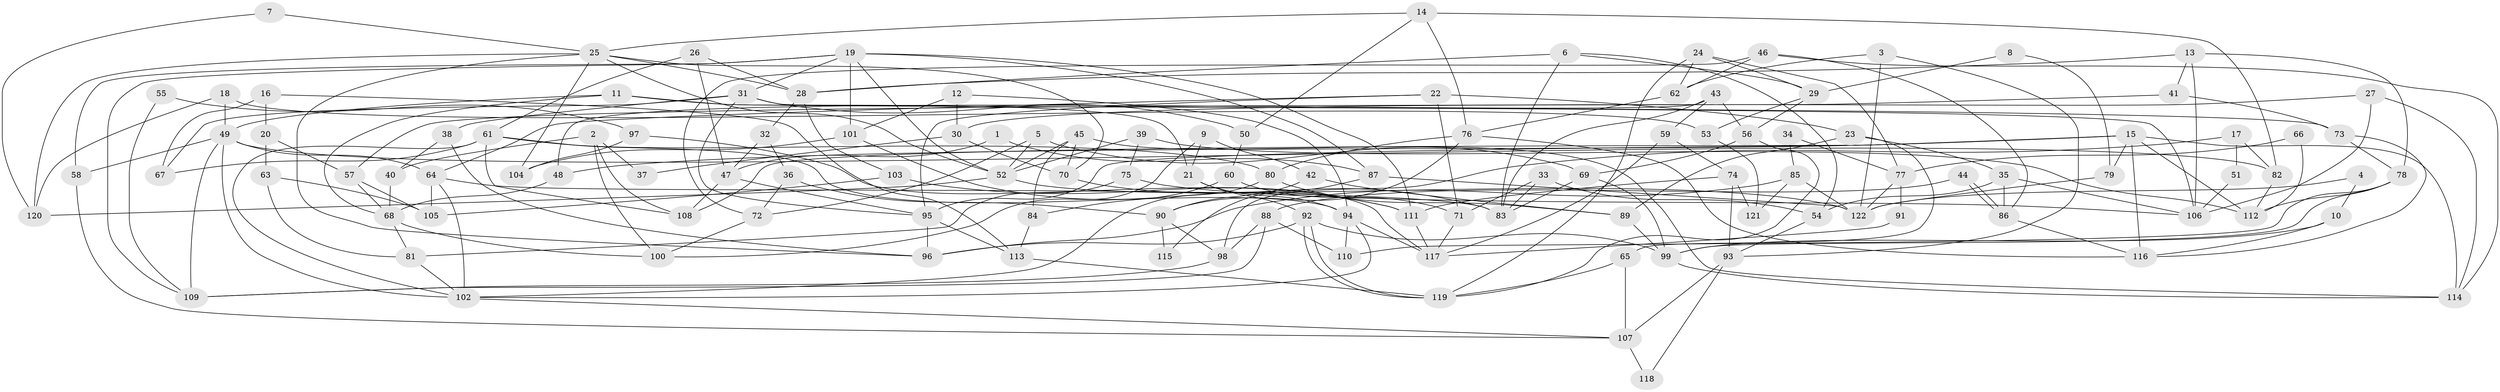 // coarse degree distribution, {3: 0.2558139534883721, 8: 0.03488372093023256, 4: 0.26744186046511625, 6: 0.10465116279069768, 7: 0.06976744186046512, 12: 0.011627906976744186, 11: 0.023255813953488372, 2: 0.11627906976744186, 16: 0.011627906976744186, 5: 0.09302325581395349, 10: 0.011627906976744186}
// Generated by graph-tools (version 1.1) at 2025/50/03/04/25 22:50:59]
// undirected, 122 vertices, 244 edges
graph export_dot {
  node [color=gray90,style=filled];
  1;
  2;
  3;
  4;
  5;
  6;
  7;
  8;
  9;
  10;
  11;
  12;
  13;
  14;
  15;
  16;
  17;
  18;
  19;
  20;
  21;
  22;
  23;
  24;
  25;
  26;
  27;
  28;
  29;
  30;
  31;
  32;
  33;
  34;
  35;
  36;
  37;
  38;
  39;
  40;
  41;
  42;
  43;
  44;
  45;
  46;
  47;
  48;
  49;
  50;
  51;
  52;
  53;
  54;
  55;
  56;
  57;
  58;
  59;
  60;
  61;
  62;
  63;
  64;
  65;
  66;
  67;
  68;
  69;
  70;
  71;
  72;
  73;
  74;
  75;
  76;
  77;
  78;
  79;
  80;
  81;
  82;
  83;
  84;
  85;
  86;
  87;
  88;
  89;
  90;
  91;
  92;
  93;
  94;
  95;
  96;
  97;
  98;
  99;
  100;
  101;
  102;
  103;
  104;
  105;
  106;
  107;
  108;
  109;
  110;
  111;
  112;
  113;
  114;
  115;
  116;
  117;
  118;
  119;
  120;
  121;
  122;
  1 -- 87;
  1 -- 47;
  2 -- 100;
  2 -- 108;
  2 -- 37;
  2 -- 40;
  3 -- 62;
  3 -- 93;
  3 -- 122;
  4 -- 10;
  4 -- 122;
  5 -- 69;
  5 -- 52;
  5 -- 72;
  6 -- 28;
  6 -- 54;
  6 -- 29;
  6 -- 83;
  7 -- 120;
  7 -- 25;
  8 -- 79;
  8 -- 29;
  9 -- 42;
  9 -- 21;
  9 -- 100;
  10 -- 116;
  10 -- 99;
  11 -- 21;
  11 -- 73;
  11 -- 49;
  11 -- 68;
  12 -- 101;
  12 -- 94;
  12 -- 30;
  13 -- 78;
  13 -- 106;
  13 -- 28;
  13 -- 41;
  14 -- 25;
  14 -- 76;
  14 -- 50;
  14 -- 82;
  15 -- 112;
  15 -- 114;
  15 -- 48;
  15 -- 79;
  15 -- 95;
  15 -- 108;
  15 -- 116;
  16 -- 67;
  16 -- 113;
  16 -- 20;
  17 -- 82;
  17 -- 98;
  17 -- 51;
  18 -- 53;
  18 -- 49;
  18 -- 120;
  19 -- 52;
  19 -- 31;
  19 -- 58;
  19 -- 87;
  19 -- 101;
  19 -- 109;
  19 -- 111;
  20 -- 63;
  20 -- 57;
  21 -- 92;
  21 -- 94;
  22 -- 64;
  22 -- 23;
  22 -- 71;
  22 -- 95;
  23 -- 35;
  23 -- 65;
  23 -- 89;
  24 -- 119;
  24 -- 29;
  24 -- 62;
  24 -- 77;
  25 -- 70;
  25 -- 120;
  25 -- 28;
  25 -- 52;
  25 -- 96;
  25 -- 104;
  26 -- 61;
  26 -- 28;
  26 -- 47;
  27 -- 106;
  27 -- 114;
  27 -- 30;
  28 -- 32;
  28 -- 103;
  29 -- 56;
  29 -- 53;
  30 -- 37;
  30 -- 70;
  31 -- 38;
  31 -- 95;
  31 -- 50;
  31 -- 67;
  31 -- 106;
  32 -- 47;
  32 -- 36;
  33 -- 71;
  33 -- 83;
  33 -- 54;
  34 -- 77;
  34 -- 85;
  35 -- 86;
  35 -- 106;
  35 -- 54;
  36 -- 72;
  36 -- 90;
  38 -- 40;
  38 -- 96;
  39 -- 52;
  39 -- 112;
  39 -- 75;
  40 -- 68;
  41 -- 57;
  41 -- 73;
  42 -- 89;
  42 -- 90;
  43 -- 83;
  43 -- 56;
  43 -- 48;
  43 -- 59;
  44 -- 88;
  44 -- 86;
  44 -- 86;
  45 -- 70;
  45 -- 114;
  45 -- 52;
  45 -- 84;
  46 -- 72;
  46 -- 62;
  46 -- 86;
  46 -- 114;
  47 -- 95;
  47 -- 108;
  48 -- 68;
  49 -- 109;
  49 -- 58;
  49 -- 64;
  49 -- 82;
  49 -- 102;
  50 -- 60;
  51 -- 106;
  52 -- 120;
  52 -- 122;
  53 -- 121;
  54 -- 93;
  55 -- 97;
  55 -- 109;
  56 -- 69;
  56 -- 119;
  57 -- 68;
  57 -- 105;
  58 -- 107;
  59 -- 117;
  59 -- 74;
  60 -- 71;
  60 -- 84;
  61 -- 108;
  61 -- 102;
  61 -- 67;
  61 -- 80;
  61 -- 94;
  62 -- 76;
  63 -- 105;
  63 -- 81;
  64 -- 102;
  64 -- 83;
  64 -- 105;
  65 -- 119;
  65 -- 107;
  66 -- 77;
  66 -- 112;
  68 -- 81;
  68 -- 100;
  69 -- 99;
  69 -- 83;
  70 -- 83;
  71 -- 117;
  72 -- 100;
  73 -- 116;
  73 -- 78;
  74 -- 111;
  74 -- 93;
  74 -- 121;
  75 -- 81;
  75 -- 106;
  76 -- 80;
  76 -- 116;
  76 -- 90;
  77 -- 122;
  77 -- 91;
  78 -- 99;
  78 -- 110;
  78 -- 112;
  79 -- 122;
  80 -- 102;
  80 -- 89;
  81 -- 102;
  82 -- 112;
  84 -- 113;
  85 -- 96;
  85 -- 122;
  85 -- 121;
  86 -- 116;
  87 -- 122;
  87 -- 115;
  88 -- 110;
  88 -- 98;
  88 -- 109;
  89 -- 99;
  90 -- 98;
  90 -- 115;
  91 -- 117;
  92 -- 96;
  92 -- 119;
  92 -- 119;
  92 -- 99;
  93 -- 107;
  93 -- 118;
  94 -- 102;
  94 -- 110;
  94 -- 117;
  95 -- 96;
  95 -- 113;
  97 -- 117;
  97 -- 104;
  98 -- 109;
  99 -- 114;
  101 -- 111;
  101 -- 104;
  102 -- 107;
  103 -- 105;
  103 -- 111;
  107 -- 118;
  111 -- 117;
  113 -- 119;
}
